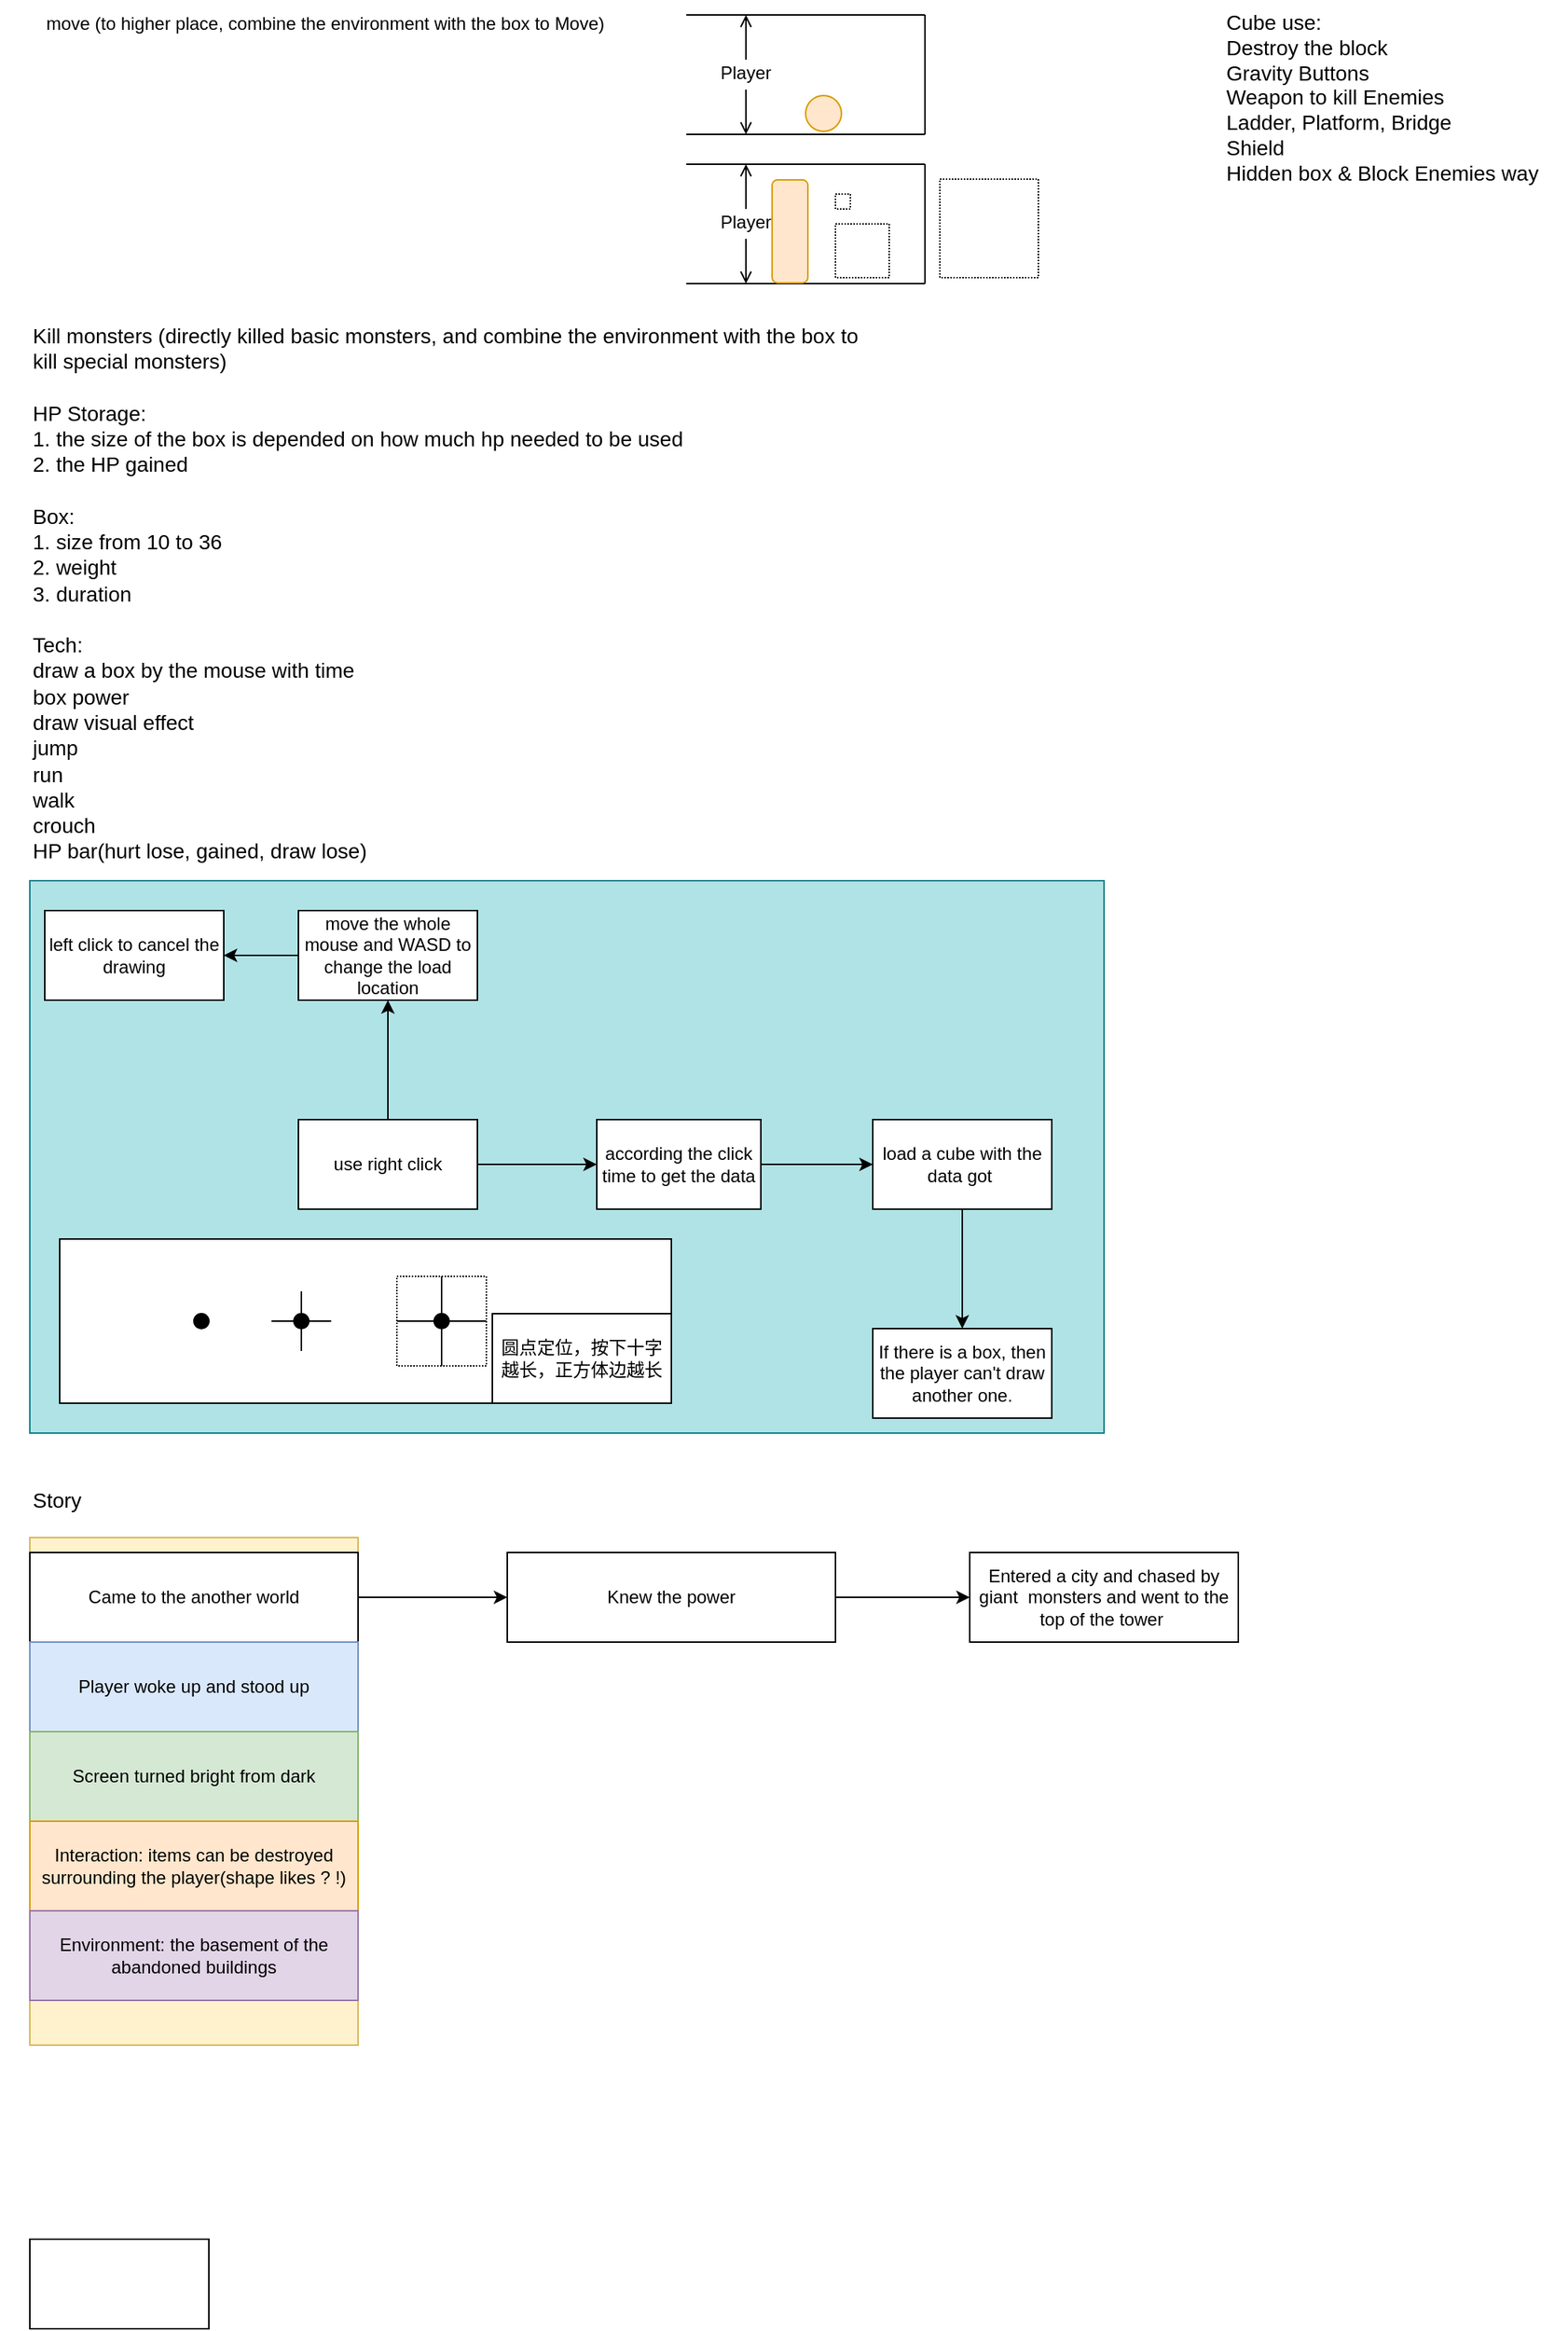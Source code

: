 <mxfile version="22.0.4" type="github">
  <diagram name="Page-1" id="38b20595-45e3-9b7f-d5ca-b57f44c5b66d">
    <mxGraphModel dx="2534" dy="910" grid="1" gridSize="10" guides="1" tooltips="1" connect="1" arrows="1" fold="1" page="1" pageScale="1" pageWidth="1100" pageHeight="850" background="none" math="0" shadow="0">
      <root>
        <mxCell id="0" />
        <mxCell id="1" parent="0" />
        <mxCell id="SYUSwXPJGdJtk37EOfuF-10" value="" style="rounded=0;whiteSpace=wrap;html=1;fillColor=#fff2cc;strokeColor=#d6b656;" vertex="1" parent="1">
          <mxGeometry x="-40" y="1060" width="220" height="340" as="geometry" />
        </mxCell>
        <mxCell id="5F0PysFOAAc-4aZWhske-1" value="&lt;span style=&quot;margin: 0px; padding: 0px; user-select: text; -webkit-user-drag: none; -webkit-tap-highlight-color: transparent;&quot; class=&quot;NormalTextRun SCXW9842273 BCX8&quot;&gt;move&lt;/span&gt;&lt;span style=&quot;margin: 0px; padding: 0px; user-select: text; -webkit-user-drag: none; -webkit-tap-highlight-color: transparent;&quot; class=&quot;NormalTextRun SCXW9842273 BCX8&quot;&gt; (to higher place, combine the environment with the box to &lt;/span&gt;&lt;span style=&quot;margin: 0px; padding: 0px; user-select: text; -webkit-user-drag: none; -webkit-tap-highlight-color: transparent;&quot; class=&quot;NormalTextRun SCXW9842273 BCX8&quot;&gt;Move)&lt;/span&gt;&lt;span style=&quot;margin: 0px; padding: 0px; user-select: text; -webkit-user-drag: none; -webkit-tap-highlight-color: transparent; text-align: justify; background-color: rgb(255, 255, 255); font-size: 10.5pt; line-height: 17.267px; font-family: 等线, 等线_EmbeddedFont, 等线_MSFontService, sans-serif; font-variant-ligatures: none !important;&quot; class=&quot;TextRun SCXW9842273 BCX8&quot; lang=&quot;EN-US&quot; data-contrast=&quot;auto&quot;&gt;&lt;/span&gt;&lt;span style=&quot;margin: 0px; padding: 0px; user-select: text; -webkit-user-drag: none; -webkit-tap-highlight-color: transparent; text-align: justify; background-color: rgb(255, 255, 255); font-size: 10.5pt; line-height: 17.267px; font-family: 等线, 等线_EmbeddedFont, 等线_MSFontService, sans-serif;&quot; data-ccp-props=&quot;{&amp;quot;134245417&amp;quot;:false,&amp;quot;335551550&amp;quot;:6,&amp;quot;335551620&amp;quot;:6}&quot; class=&quot;EOP SCXW9842273 BCX8&quot;&gt;&amp;nbsp;&lt;/span&gt;" style="text;strokeColor=none;align=center;fillColor=none;html=1;verticalAlign=middle;whiteSpace=wrap;rounded=0;" parent="1" vertex="1">
          <mxGeometry x="-60" y="30" width="440" height="30" as="geometry" />
        </mxCell>
        <mxCell id="5F0PysFOAAc-4aZWhske-2" value="" style="endArrow=none;html=1;rounded=0;" parent="1" edge="1">
          <mxGeometry width="50" height="50" relative="1" as="geometry">
            <mxPoint x="400" y="40" as="sourcePoint" />
            <mxPoint x="560" y="40" as="targetPoint" />
          </mxGeometry>
        </mxCell>
        <mxCell id="5F0PysFOAAc-4aZWhske-3" value="" style="endArrow=none;html=1;rounded=0;" parent="1" edge="1">
          <mxGeometry width="50" height="50" relative="1" as="geometry">
            <mxPoint x="560" y="120" as="sourcePoint" />
            <mxPoint x="560" y="40" as="targetPoint" />
          </mxGeometry>
        </mxCell>
        <mxCell id="5F0PysFOAAc-4aZWhske-4" value="" style="endArrow=none;html=1;rounded=0;" parent="1" edge="1">
          <mxGeometry width="50" height="50" relative="1" as="geometry">
            <mxPoint x="400" y="120" as="sourcePoint" />
            <mxPoint x="560" y="120" as="targetPoint" />
          </mxGeometry>
        </mxCell>
        <mxCell id="5F0PysFOAAc-4aZWhske-5" value="" style="ellipse;whiteSpace=wrap;html=1;aspect=fixed;fillColor=#ffe6cc;strokeColor=#d79b00;" parent="1" vertex="1">
          <mxGeometry x="480" y="94" width="24" height="24" as="geometry" />
        </mxCell>
        <mxCell id="5F0PysFOAAc-4aZWhske-6" value="" style="endArrow=open;html=1;rounded=0;endFill=0;" parent="1" edge="1">
          <mxGeometry width="50" height="50" relative="1" as="geometry">
            <mxPoint x="440" y="70" as="sourcePoint" />
            <mxPoint x="440" y="40" as="targetPoint" />
          </mxGeometry>
        </mxCell>
        <mxCell id="5F0PysFOAAc-4aZWhske-7" value="" style="endArrow=open;html=1;rounded=0;endFill=0;" parent="1" edge="1">
          <mxGeometry width="50" height="50" relative="1" as="geometry">
            <mxPoint x="440" y="90" as="sourcePoint" />
            <mxPoint x="440" y="120" as="targetPoint" />
          </mxGeometry>
        </mxCell>
        <mxCell id="5F0PysFOAAc-4aZWhske-8" value="Player" style="text;strokeColor=none;align=center;fillColor=none;html=1;verticalAlign=middle;whiteSpace=wrap;rounded=0;" parent="1" vertex="1">
          <mxGeometry x="410" y="64" width="60" height="30" as="geometry" />
        </mxCell>
        <mxCell id="5F0PysFOAAc-4aZWhske-20" value="" style="endArrow=none;html=1;rounded=0;" parent="1" edge="1">
          <mxGeometry width="50" height="50" relative="1" as="geometry">
            <mxPoint x="400" y="140" as="sourcePoint" />
            <mxPoint x="560" y="140" as="targetPoint" />
          </mxGeometry>
        </mxCell>
        <mxCell id="5F0PysFOAAc-4aZWhske-21" value="" style="endArrow=none;html=1;rounded=0;" parent="1" edge="1">
          <mxGeometry width="50" height="50" relative="1" as="geometry">
            <mxPoint x="560" y="220" as="sourcePoint" />
            <mxPoint x="560" y="140" as="targetPoint" />
          </mxGeometry>
        </mxCell>
        <mxCell id="5F0PysFOAAc-4aZWhske-22" value="" style="endArrow=none;html=1;rounded=0;" parent="1" edge="1">
          <mxGeometry width="50" height="50" relative="1" as="geometry">
            <mxPoint x="400" y="220" as="sourcePoint" />
            <mxPoint x="560" y="220" as="targetPoint" />
          </mxGeometry>
        </mxCell>
        <mxCell id="5F0PysFOAAc-4aZWhske-24" value="" style="endArrow=open;html=1;rounded=0;endFill=0;" parent="1" edge="1">
          <mxGeometry width="50" height="50" relative="1" as="geometry">
            <mxPoint x="440" y="170" as="sourcePoint" />
            <mxPoint x="440" y="140" as="targetPoint" />
          </mxGeometry>
        </mxCell>
        <mxCell id="5F0PysFOAAc-4aZWhske-25" value="" style="endArrow=open;html=1;rounded=0;endFill=0;" parent="1" edge="1">
          <mxGeometry width="50" height="50" relative="1" as="geometry">
            <mxPoint x="440" y="190" as="sourcePoint" />
            <mxPoint x="440" y="220" as="targetPoint" />
          </mxGeometry>
        </mxCell>
        <mxCell id="5F0PysFOAAc-4aZWhske-26" value="Player" style="text;strokeColor=none;align=center;fillColor=none;html=1;verticalAlign=middle;whiteSpace=wrap;rounded=0;" parent="1" vertex="1">
          <mxGeometry x="410" y="164" width="60" height="30" as="geometry" />
        </mxCell>
        <mxCell id="5F0PysFOAAc-4aZWhske-28" value="" style="rounded=1;whiteSpace=wrap;html=1;rotation=-90;fillColor=#ffe6cc;strokeColor=#d79b00;" parent="1" vertex="1">
          <mxGeometry x="435" y="173" width="69" height="24" as="geometry" />
        </mxCell>
        <mxCell id="5F0PysFOAAc-4aZWhske-29" value="" style="whiteSpace=wrap;html=1;aspect=fixed;dashed=1;dashPattern=1 1;" parent="1" vertex="1">
          <mxGeometry x="500" y="180" width="36" height="36" as="geometry" />
        </mxCell>
        <mxCell id="5F0PysFOAAc-4aZWhske-32" value="" style="whiteSpace=wrap;html=1;aspect=fixed;dashed=1;dashPattern=1 1;" parent="1" vertex="1">
          <mxGeometry x="500" y="160" width="10" height="10" as="geometry" />
        </mxCell>
        <mxCell id="5F0PysFOAAc-4aZWhske-33" value="&lt;span data-contrast=&quot;auto&quot; lang=&quot;EN-US&quot; class=&quot;TextRun SCXW44165962 BCX8&quot; style=&quot;margin: 0px; padding: 0px; user-select: text; -webkit-user-drag: none; -webkit-tap-highlight-color: transparent; color: rgb(0, 0, 0); font-style: normal; font-variant-caps: normal; font-weight: 400; letter-spacing: normal; orphans: 2; text-align: justify; text-indent: 0px; text-transform: none; widows: 2; word-spacing: 0px; -webkit-text-stroke-width: 0px; background-color: rgb(255, 255, 255); text-decoration-thickness: initial; text-decoration-style: initial; text-decoration-color: initial; font-size: 10.5pt; line-height: 17.267px; font-family: 等线, 等线_EmbeddedFont, 等线_MSFontService, sans-serif; font-variant-ligatures: none !important;&quot;&gt;&lt;span class=&quot;NormalTextRun SCXW44165962 BCX8&quot; style=&quot;margin: 0px; padding: 0px; user-select: text; -webkit-user-drag: none; -webkit-tap-highlight-color: transparent;&quot;&gt;Kill monsters&lt;/span&gt;&lt;span class=&quot;NormalTextRun SCXW44165962 BCX8&quot; style=&quot;margin: 0px; padding: 0px; user-select: text; -webkit-user-drag: none; -webkit-tap-highlight-color: transparent;&quot;&gt; (directly killed basic monsters, &lt;/span&gt;&lt;span class=&quot;NormalTextRun SCXW44165962 BCX8&quot; style=&quot;margin: 0px; padding: 0px; user-select: text; -webkit-user-drag: none; -webkit-tap-highlight-color: transparent;&quot;&gt;and combine the environment with the box to kill special monsters&lt;/span&gt;&lt;span class=&quot;NormalTextRun SCXW44165962 BCX8&quot; style=&quot;margin: 0px; padding: 0px; user-select: text; -webkit-user-drag: none; -webkit-tap-highlight-color: transparent;&quot;&gt;)&lt;br&gt;&lt;/span&gt;&lt;/span&gt;&lt;span class=&quot;EOP SCXW44165962 BCX8&quot; data-ccp-props=&quot;{&amp;quot;134245417&amp;quot;:false,&amp;quot;335551550&amp;quot;:6,&amp;quot;335551620&amp;quot;:6}&quot; style=&quot;margin: 0px; padding: 0px; user-select: text; -webkit-user-drag: none; -webkit-tap-highlight-color: transparent; color: rgb(0, 0, 0); font-style: normal; font-variant-ligatures: normal; font-variant-caps: normal; font-weight: 400; letter-spacing: normal; orphans: 2; text-align: justify; text-indent: 0px; text-transform: none; widows: 2; word-spacing: 0px; -webkit-text-stroke-width: 0px; background-color: rgb(255, 255, 255); text-decoration-thickness: initial; text-decoration-style: initial; text-decoration-color: initial; font-size: 10.5pt; line-height: 17.267px; font-family: 等线, 等线_EmbeddedFont, 等线_MSFontService, sans-serif;&quot;&gt;&lt;br&gt;HP Storage:&lt;br&gt;1. the size of the box is depended on how much hp needed to be used&lt;br&gt;2. the HP gained&lt;br&gt;&amp;nbsp;&lt;br&gt;Box:&lt;br&gt;1. size from 10 to 36&lt;br&gt;2. weight&lt;br&gt;3. duration&lt;br&gt;&lt;br&gt;Tech:&lt;br&gt;draw a box by the mouse with time&lt;br&gt;box power&lt;br&gt;draw visual effect&lt;br&gt;jump&lt;br&gt;run&lt;br&gt;walk&lt;br&gt;crouch&lt;br&gt;HP bar(hurt lose, gained, draw lose)&lt;br&gt;&lt;/span&gt;" style="text;whiteSpace=wrap;html=1;" parent="1" vertex="1">
          <mxGeometry x="-40" y="240" width="560" height="390" as="geometry" />
        </mxCell>
        <mxCell id="5F0PysFOAAc-4aZWhske-37" value="" style="whiteSpace=wrap;html=1;aspect=fixed;dashed=1;dashPattern=1 1;" parent="1" vertex="1">
          <mxGeometry x="570" y="150" width="66" height="66" as="geometry" />
        </mxCell>
        <mxCell id="5F0PysFOAAc-4aZWhske-57" value="" style="group;movable=1;resizable=1;rotatable=1;deletable=1;editable=1;locked=0;connectable=1;" parent="1" vertex="1" connectable="0">
          <mxGeometry x="-40" y="620" width="720" height="370" as="geometry" />
        </mxCell>
        <mxCell id="5F0PysFOAAc-4aZWhske-56" value="" style="rounded=0;whiteSpace=wrap;html=1;fillColor=#b0e3e6;strokeColor=#0e8088;" parent="5F0PysFOAAc-4aZWhske-57" vertex="1">
          <mxGeometry width="720" height="370" as="geometry" />
        </mxCell>
        <mxCell id="5F0PysFOAAc-4aZWhske-39" value="according the click time to get the data" style="rounded=0;whiteSpace=wrap;html=1;" parent="5F0PysFOAAc-4aZWhske-57" vertex="1">
          <mxGeometry x="380" y="160" width="110" height="60" as="geometry" />
        </mxCell>
        <mxCell id="5F0PysFOAAc-4aZWhske-40" value="load a cube with the data got&amp;nbsp;" style="whiteSpace=wrap;html=1;rounded=0;" parent="5F0PysFOAAc-4aZWhske-57" vertex="1">
          <mxGeometry x="565" y="160" width="120" height="60" as="geometry" />
        </mxCell>
        <mxCell id="5F0PysFOAAc-4aZWhske-41" value="" style="edgeStyle=orthogonalEdgeStyle;rounded=0;orthogonalLoop=1;jettySize=auto;html=1;" parent="5F0PysFOAAc-4aZWhske-57" source="5F0PysFOAAc-4aZWhske-39" target="5F0PysFOAAc-4aZWhske-40" edge="1">
          <mxGeometry relative="1" as="geometry" />
        </mxCell>
        <mxCell id="5F0PysFOAAc-4aZWhske-42" value="use right click" style="rounded=0;whiteSpace=wrap;html=1;" parent="5F0PysFOAAc-4aZWhske-57" vertex="1">
          <mxGeometry x="180" y="160" width="120" height="60" as="geometry" />
        </mxCell>
        <mxCell id="5F0PysFOAAc-4aZWhske-43" value="" style="endArrow=classic;html=1;rounded=0;" parent="5F0PysFOAAc-4aZWhske-57" edge="1">
          <mxGeometry width="50" height="50" relative="1" as="geometry">
            <mxPoint x="300" y="190" as="sourcePoint" />
            <mxPoint x="380" y="190" as="targetPoint" />
          </mxGeometry>
        </mxCell>
        <mxCell id="5F0PysFOAAc-4aZWhske-50" value="move the whole mouse and WASD to change the load location" style="rounded=0;whiteSpace=wrap;html=1;" parent="5F0PysFOAAc-4aZWhske-57" vertex="1">
          <mxGeometry x="180" y="20" width="120" height="60" as="geometry" />
        </mxCell>
        <mxCell id="5F0PysFOAAc-4aZWhske-51" value="" style="edgeStyle=orthogonalEdgeStyle;rounded=0;orthogonalLoop=1;jettySize=auto;html=1;" parent="5F0PysFOAAc-4aZWhske-57" source="5F0PysFOAAc-4aZWhske-42" target="5F0PysFOAAc-4aZWhske-50" edge="1">
          <mxGeometry relative="1" as="geometry" />
        </mxCell>
        <mxCell id="5F0PysFOAAc-4aZWhske-52" value="left click to cancel the drawing" style="whiteSpace=wrap;html=1;rounded=0;" parent="5F0PysFOAAc-4aZWhske-57" vertex="1">
          <mxGeometry x="10" y="20" width="120" height="60" as="geometry" />
        </mxCell>
        <mxCell id="5F0PysFOAAc-4aZWhske-53" value="" style="edgeStyle=orthogonalEdgeStyle;rounded=0;orthogonalLoop=1;jettySize=auto;html=1;" parent="5F0PysFOAAc-4aZWhske-57" source="5F0PysFOAAc-4aZWhske-50" target="5F0PysFOAAc-4aZWhske-52" edge="1">
          <mxGeometry relative="1" as="geometry" />
        </mxCell>
        <mxCell id="5F0PysFOAAc-4aZWhske-54" value="If there is a box, then the player can&#39;t draw another one." style="whiteSpace=wrap;html=1;rounded=0;" parent="5F0PysFOAAc-4aZWhske-57" vertex="1">
          <mxGeometry x="565" y="300" width="120" height="60" as="geometry" />
        </mxCell>
        <mxCell id="5F0PysFOAAc-4aZWhske-55" value="" style="edgeStyle=orthogonalEdgeStyle;rounded=0;orthogonalLoop=1;jettySize=auto;html=1;" parent="5F0PysFOAAc-4aZWhske-57" source="5F0PysFOAAc-4aZWhske-40" target="5F0PysFOAAc-4aZWhske-54" edge="1">
          <mxGeometry relative="1" as="geometry" />
        </mxCell>
        <mxCell id="5F0PysFOAAc-4aZWhske-59" value="" style="rounded=0;whiteSpace=wrap;html=1;" parent="5F0PysFOAAc-4aZWhske-57" vertex="1">
          <mxGeometry x="20" y="240" width="410" height="110" as="geometry" />
        </mxCell>
        <mxCell id="5F0PysFOAAc-4aZWhske-82" value="" style="group" parent="5F0PysFOAAc-4aZWhske-57" vertex="1" connectable="0">
          <mxGeometry x="110" y="265" width="196" height="60" as="geometry" />
        </mxCell>
        <mxCell id="5F0PysFOAAc-4aZWhske-65" value="" style="group" parent="5F0PysFOAAc-4aZWhske-82" vertex="1" connectable="0">
          <mxGeometry x="136" width="60" height="60" as="geometry" />
        </mxCell>
        <mxCell id="5F0PysFOAAc-4aZWhske-81" value="" style="whiteSpace=wrap;html=1;aspect=fixed;dashed=1;dashPattern=1 1;" parent="5F0PysFOAAc-4aZWhske-65" vertex="1">
          <mxGeometry width="60" height="60" as="geometry" />
        </mxCell>
        <mxCell id="5F0PysFOAAc-4aZWhske-63" value="" style="endArrow=none;html=1;rounded=0;" parent="5F0PysFOAAc-4aZWhske-65" edge="1">
          <mxGeometry width="50" height="50" relative="1" as="geometry">
            <mxPoint y="30" as="sourcePoint" />
            <mxPoint x="60" y="30" as="targetPoint" />
          </mxGeometry>
        </mxCell>
        <mxCell id="5F0PysFOAAc-4aZWhske-64" value="" style="endArrow=none;html=1;rounded=0;" parent="5F0PysFOAAc-4aZWhske-65" edge="1">
          <mxGeometry width="50" height="50" relative="1" as="geometry">
            <mxPoint x="30" y="60" as="sourcePoint" />
            <mxPoint x="30" as="targetPoint" />
          </mxGeometry>
        </mxCell>
        <mxCell id="5F0PysFOAAc-4aZWhske-66" value="" style="ellipse;whiteSpace=wrap;html=1;aspect=fixed;fillColor=#000000;" parent="5F0PysFOAAc-4aZWhske-65" vertex="1">
          <mxGeometry x="25" y="25" width="10" height="10" as="geometry" />
        </mxCell>
        <mxCell id="5F0PysFOAAc-4aZWhske-67" value="" style="ellipse;whiteSpace=wrap;html=1;aspect=fixed;fillColor=#000000;" parent="5F0PysFOAAc-4aZWhske-82" vertex="1">
          <mxGeometry y="25" width="10" height="10" as="geometry" />
        </mxCell>
        <mxCell id="5F0PysFOAAc-4aZWhske-72" value="" style="group" parent="5F0PysFOAAc-4aZWhske-82" vertex="1" connectable="0">
          <mxGeometry x="52" y="10" width="40" height="40" as="geometry" />
        </mxCell>
        <mxCell id="5F0PysFOAAc-4aZWhske-73" value="" style="endArrow=none;html=1;rounded=0;" parent="5F0PysFOAAc-4aZWhske-72" edge="1">
          <mxGeometry width="50" height="50" relative="1" as="geometry">
            <mxPoint y="20" as="sourcePoint" />
            <mxPoint x="40" y="20" as="targetPoint" />
          </mxGeometry>
        </mxCell>
        <mxCell id="5F0PysFOAAc-4aZWhske-74" value="" style="endArrow=none;html=1;rounded=0;" parent="5F0PysFOAAc-4aZWhske-72" edge="1">
          <mxGeometry width="50" height="50" relative="1" as="geometry">
            <mxPoint x="20" y="40" as="sourcePoint" />
            <mxPoint x="20" as="targetPoint" />
          </mxGeometry>
        </mxCell>
        <mxCell id="5F0PysFOAAc-4aZWhske-75" value="" style="ellipse;whiteSpace=wrap;html=1;aspect=fixed;fillColor=#000000;" parent="5F0PysFOAAc-4aZWhske-72" vertex="1">
          <mxGeometry x="15" y="15" width="10" height="10" as="geometry" />
        </mxCell>
        <mxCell id="PLGHKURjVnxV7hhMOHvT-1" value="圆点定位，按下十字越长，正方体边越长" style="rounded=0;whiteSpace=wrap;html=1;" parent="5F0PysFOAAc-4aZWhske-57" vertex="1">
          <mxGeometry x="310" y="290" width="120" height="60" as="geometry" />
        </mxCell>
        <mxCell id="SYUSwXPJGdJtk37EOfuF-1" value="&lt;span style=&quot;color: rgb(0, 0, 0); font-family: 等线, 等线_EmbeddedFont, 等线_MSFontService, sans-serif; font-size: 14px; font-style: normal; font-variant-ligatures: normal; font-variant-caps: normal; font-weight: 400; letter-spacing: normal; orphans: 2; text-align: justify; text-indent: 0px; text-transform: none; widows: 2; word-spacing: 0px; -webkit-text-stroke-width: 0px; background-color: rgb(255, 255, 255); text-decoration-thickness: initial; text-decoration-style: initial; text-decoration-color: initial; float: none; display: inline !important;&quot;&gt;Cube use:&lt;br&gt;Destroy the block&lt;br&gt;Gravity Buttons&lt;br&gt;Weapon to kill Enemies&lt;br&gt;Ladder, Platform, Bridge&lt;br&gt;Shield&lt;br&gt;Hidden box &amp;amp; Block Enemies way&amp;nbsp;&lt;br&gt;&lt;br&gt;&lt;/span&gt;" style="text;whiteSpace=wrap;html=1;" vertex="1" parent="1">
          <mxGeometry x="760" y="30" width="230" height="220" as="geometry" />
        </mxCell>
        <mxCell id="SYUSwXPJGdJtk37EOfuF-4" value="&lt;span style=&quot;color: rgb(0, 0, 0); font-family: 等线, 等线_EmbeddedFont, 等线_MSFontService, sans-serif; font-size: 14px; font-style: normal; font-variant-ligatures: normal; font-variant-caps: normal; font-weight: 400; letter-spacing: normal; orphans: 2; text-align: justify; text-indent: 0px; text-transform: none; widows: 2; word-spacing: 0px; -webkit-text-stroke-width: 0px; background-color: rgb(255, 255, 255); text-decoration-thickness: initial; text-decoration-style: initial; text-decoration-color: initial; float: none; display: inline !important;&quot;&gt;Story&lt;br&gt;&lt;/span&gt;" style="text;whiteSpace=wrap;html=1;" vertex="1" parent="1">
          <mxGeometry x="-40" y="1020" width="230" height="30" as="geometry" />
        </mxCell>
        <mxCell id="SYUSwXPJGdJtk37EOfuF-7" value="" style="edgeStyle=orthogonalEdgeStyle;rounded=0;orthogonalLoop=1;jettySize=auto;html=1;movable=0;resizable=0;rotatable=0;deletable=0;editable=0;locked=1;connectable=0;" edge="1" parent="1" source="SYUSwXPJGdJtk37EOfuF-5" target="SYUSwXPJGdJtk37EOfuF-6">
          <mxGeometry relative="1" as="geometry" />
        </mxCell>
        <mxCell id="SYUSwXPJGdJtk37EOfuF-5" value="Came to the another world" style="rounded=0;whiteSpace=wrap;html=1;movable=0;resizable=0;rotatable=0;deletable=0;editable=0;locked=1;connectable=0;" vertex="1" parent="1">
          <mxGeometry x="-40" y="1070" width="220" height="60" as="geometry" />
        </mxCell>
        <mxCell id="SYUSwXPJGdJtk37EOfuF-9" value="" style="edgeStyle=orthogonalEdgeStyle;rounded=0;orthogonalLoop=1;jettySize=auto;html=1;movable=0;resizable=0;rotatable=0;deletable=0;editable=0;locked=1;connectable=0;" edge="1" parent="1" source="SYUSwXPJGdJtk37EOfuF-6" target="SYUSwXPJGdJtk37EOfuF-8">
          <mxGeometry relative="1" as="geometry" />
        </mxCell>
        <mxCell id="SYUSwXPJGdJtk37EOfuF-6" value="Knew the power" style="whiteSpace=wrap;html=1;rounded=0;movable=0;resizable=0;rotatable=0;deletable=0;editable=0;locked=1;connectable=0;" vertex="1" parent="1">
          <mxGeometry x="280" y="1070" width="220" height="60" as="geometry" />
        </mxCell>
        <mxCell id="SYUSwXPJGdJtk37EOfuF-8" value="Entered a city and chased by giant&amp;nbsp; monsters and went to the top of the tower&amp;nbsp;" style="whiteSpace=wrap;html=1;rounded=0;movable=0;resizable=0;rotatable=0;deletable=0;editable=0;locked=1;connectable=0;" vertex="1" parent="1">
          <mxGeometry x="590" y="1070" width="180" height="60" as="geometry" />
        </mxCell>
        <mxCell id="SYUSwXPJGdJtk37EOfuF-11" value="Player woke up and stood up" style="rounded=0;whiteSpace=wrap;html=1;fillColor=#dae8fc;strokeColor=#6c8ebf;" vertex="1" parent="1">
          <mxGeometry x="-40" y="1130" width="220" height="60" as="geometry" />
        </mxCell>
        <mxCell id="SYUSwXPJGdJtk37EOfuF-12" value="Screen turned bright from dark" style="rounded=0;whiteSpace=wrap;html=1;fillColor=#d5e8d4;strokeColor=#82b366;" vertex="1" parent="1">
          <mxGeometry x="-40" y="1190" width="220" height="60" as="geometry" />
        </mxCell>
        <mxCell id="SYUSwXPJGdJtk37EOfuF-13" value="Interaction: items can be destroyed surrounding the player(shape likes ? !)" style="rounded=0;whiteSpace=wrap;html=1;fillColor=#ffe6cc;strokeColor=#d79b00;" vertex="1" parent="1">
          <mxGeometry x="-40" y="1250" width="220" height="60" as="geometry" />
        </mxCell>
        <mxCell id="SYUSwXPJGdJtk37EOfuF-14" value="Environment: the basement of the abandoned buildings" style="rounded=0;whiteSpace=wrap;html=1;fillColor=#e1d5e7;strokeColor=#9673a6;" vertex="1" parent="1">
          <mxGeometry x="-40" y="1310" width="220" height="60" as="geometry" />
        </mxCell>
        <mxCell id="SYUSwXPJGdJtk37EOfuF-15" value="" style="rounded=0;whiteSpace=wrap;html=1;" vertex="1" parent="1">
          <mxGeometry x="-40" y="1530" width="120" height="60" as="geometry" />
        </mxCell>
      </root>
    </mxGraphModel>
  </diagram>
</mxfile>
